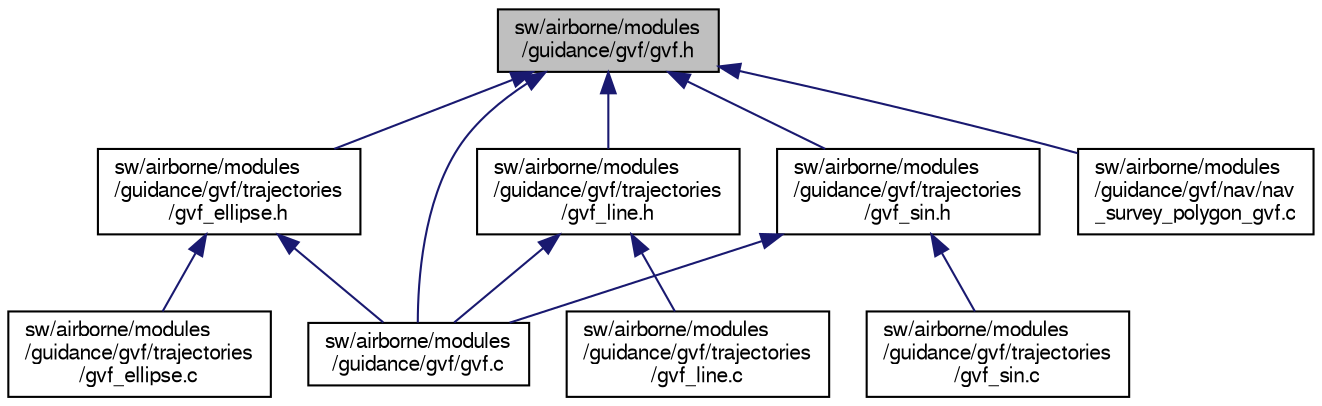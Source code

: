 digraph "sw/airborne/modules/guidance/gvf/gvf.h"
{
  edge [fontname="FreeSans",fontsize="10",labelfontname="FreeSans",labelfontsize="10"];
  node [fontname="FreeSans",fontsize="10",shape=record];
  Node1 [label="sw/airborne/modules\l/guidance/gvf/gvf.h",height=0.2,width=0.4,color="black", fillcolor="grey75", style="filled", fontcolor="black"];
  Node1 -> Node2 [dir="back",color="midnightblue",fontsize="10",style="solid",fontname="FreeSans"];
  Node2 [label="sw/airborne/modules\l/guidance/gvf/gvf.c",height=0.2,width=0.4,color="black", fillcolor="white", style="filled",URL="$gvf_8c.html"];
  Node1 -> Node3 [dir="back",color="midnightblue",fontsize="10",style="solid",fontname="FreeSans"];
  Node3 [label="sw/airborne/modules\l/guidance/gvf/nav/nav\l_survey_polygon_gvf.c",height=0.2,width=0.4,color="black", fillcolor="white", style="filled",URL="$nav__survey__polygon__gvf_8c.html"];
  Node1 -> Node4 [dir="back",color="midnightblue",fontsize="10",style="solid",fontname="FreeSans"];
  Node4 [label="sw/airborne/modules\l/guidance/gvf/trajectories\l/gvf_ellipse.h",height=0.2,width=0.4,color="black", fillcolor="white", style="filled",URL="$gvf__ellipse_8h.html",tooltip="Guidance algorithm based on vector fields 2D Ellipse trajectory. "];
  Node4 -> Node2 [dir="back",color="midnightblue",fontsize="10",style="solid",fontname="FreeSans"];
  Node4 -> Node5 [dir="back",color="midnightblue",fontsize="10",style="solid",fontname="FreeSans"];
  Node5 [label="sw/airborne/modules\l/guidance/gvf/trajectories\l/gvf_ellipse.c",height=0.2,width=0.4,color="black", fillcolor="white", style="filled",URL="$gvf__ellipse_8c.html",tooltip="Guidance algorithm based on vector fields 2D Ellipse trajectory. "];
  Node1 -> Node6 [dir="back",color="midnightblue",fontsize="10",style="solid",fontname="FreeSans"];
  Node6 [label="sw/airborne/modules\l/guidance/gvf/trajectories\l/gvf_line.h",height=0.2,width=0.4,color="black", fillcolor="white", style="filled",URL="$gvf__line_8h.html",tooltip="Guidance algorithm based on vector fields 2D straight line trajectory. "];
  Node6 -> Node2 [dir="back",color="midnightblue",fontsize="10",style="solid",fontname="FreeSans"];
  Node6 -> Node7 [dir="back",color="midnightblue",fontsize="10",style="solid",fontname="FreeSans"];
  Node7 [label="sw/airborne/modules\l/guidance/gvf/trajectories\l/gvf_line.c",height=0.2,width=0.4,color="black", fillcolor="white", style="filled",URL="$gvf__line_8c.html",tooltip="Guidance algorithm based on vector fields 2D straight line trajectory. "];
  Node1 -> Node8 [dir="back",color="midnightblue",fontsize="10",style="solid",fontname="FreeSans"];
  Node8 [label="sw/airborne/modules\l/guidance/gvf/trajectories\l/gvf_sin.h",height=0.2,width=0.4,color="black", fillcolor="white", style="filled",URL="$gvf__sin_8h.html",tooltip="Guidance algorithm based on vector fields 2D sinusoidal trajectory. "];
  Node8 -> Node2 [dir="back",color="midnightblue",fontsize="10",style="solid",fontname="FreeSans"];
  Node8 -> Node9 [dir="back",color="midnightblue",fontsize="10",style="solid",fontname="FreeSans"];
  Node9 [label="sw/airborne/modules\l/guidance/gvf/trajectories\l/gvf_sin.c",height=0.2,width=0.4,color="black", fillcolor="white", style="filled",URL="$gvf__sin_8c.html",tooltip="Guidance algorithm based on vector fields 2D sinusoidal trajectory. "];
}
